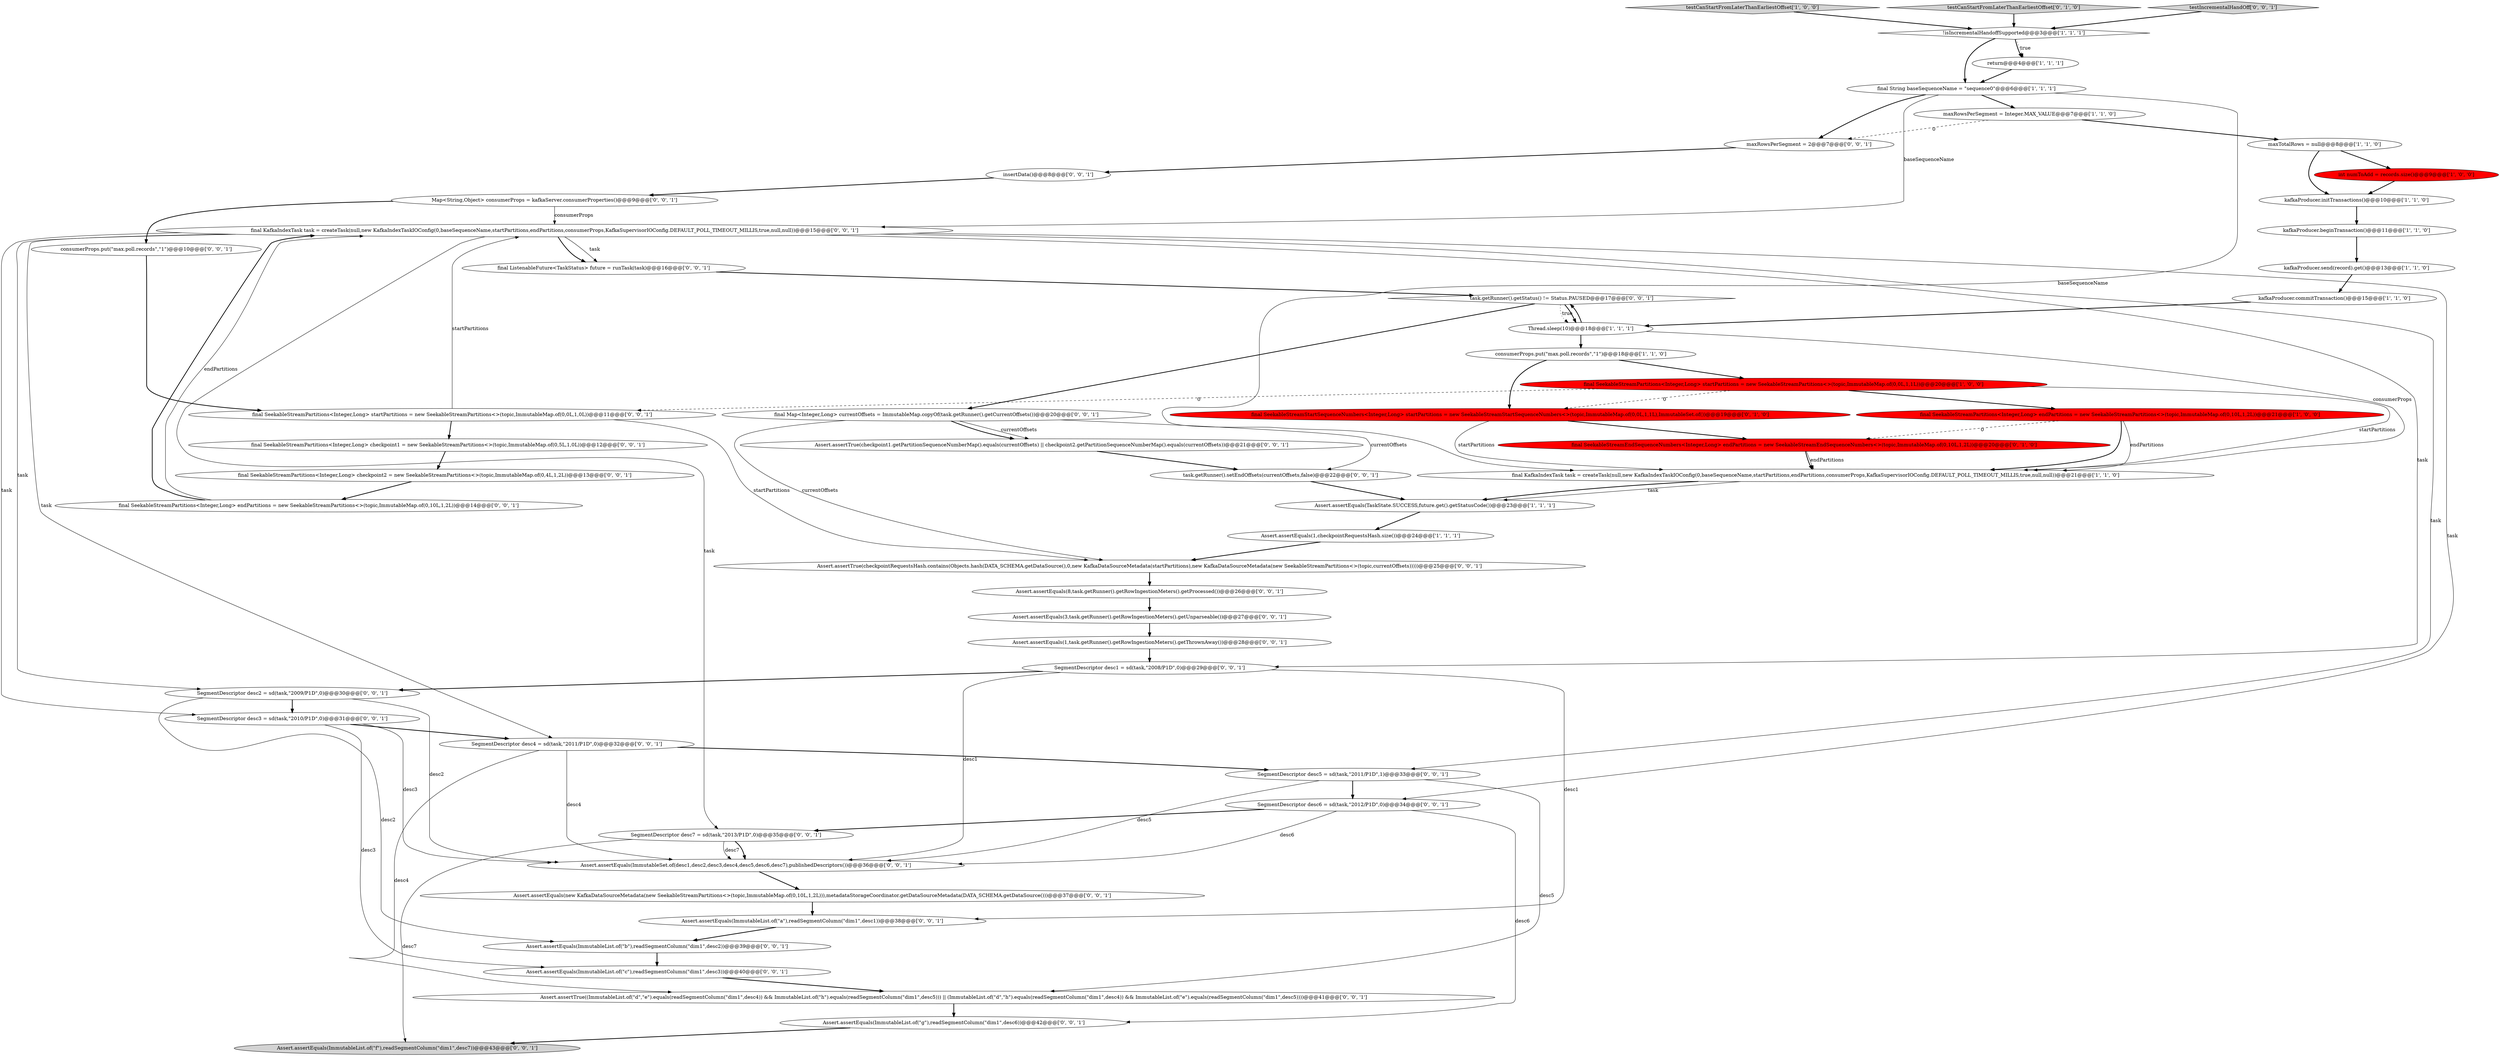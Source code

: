 digraph {
51 [style = filled, label = "SegmentDescriptor desc2 = sd(task,\"2009/P1D\",0)@@@30@@@['0', '0', '1']", fillcolor = white, shape = ellipse image = "AAA0AAABBB3BBB"];
26 [style = filled, label = "final KafkaIndexTask task = createTask(null,new KafkaIndexTaskIOConfig(0,baseSequenceName,startPartitions,endPartitions,consumerProps,KafkaSupervisorIOConfig.DEFAULT_POLL_TIMEOUT_MILLIS,true,null,null))@@@15@@@['0', '0', '1']", fillcolor = white, shape = ellipse image = "AAA0AAABBB3BBB"];
6 [style = filled, label = "maxTotalRows = null@@@8@@@['1', '1', '0']", fillcolor = white, shape = ellipse image = "AAA0AAABBB1BBB"];
49 [style = filled, label = "Assert.assertEquals(ImmutableList.of(\"a\"),readSegmentColumn(\"dim1\",desc1))@@@38@@@['0', '0', '1']", fillcolor = white, shape = ellipse image = "AAA0AAABBB3BBB"];
22 [style = filled, label = "SegmentDescriptor desc7 = sd(task,\"2013/P1D\",0)@@@35@@@['0', '0', '1']", fillcolor = white, shape = ellipse image = "AAA0AAABBB3BBB"];
39 [style = filled, label = "final SeekableStreamPartitions<Integer,Long> checkpoint2 = new SeekableStreamPartitions<>(topic,ImmutableMap.of(0,4L,1,2L))@@@13@@@['0', '0', '1']", fillcolor = white, shape = ellipse image = "AAA0AAABBB3BBB"];
54 [style = filled, label = "Map<String,Object> consumerProps = kafkaServer.consumerProperties()@@@9@@@['0', '0', '1']", fillcolor = white, shape = ellipse image = "AAA0AAABBB3BBB"];
4 [style = filled, label = "Assert.assertEquals(TaskState.SUCCESS,future.get().getStatusCode())@@@23@@@['1', '1', '1']", fillcolor = white, shape = ellipse image = "AAA0AAABBB1BBB"];
31 [style = filled, label = "SegmentDescriptor desc4 = sd(task,\"2011/P1D\",0)@@@32@@@['0', '0', '1']", fillcolor = white, shape = ellipse image = "AAA0AAABBB3BBB"];
3 [style = filled, label = "!isIncrementalHandoffSupported@@@3@@@['1', '1', '1']", fillcolor = white, shape = diamond image = "AAA0AAABBB1BBB"];
15 [style = filled, label = "consumerProps.put(\"max.poll.records\",\"1\")@@@18@@@['1', '1', '0']", fillcolor = white, shape = ellipse image = "AAA0AAABBB1BBB"];
29 [style = filled, label = "consumerProps.put(\"max.poll.records\",\"1\")@@@10@@@['0', '0', '1']", fillcolor = white, shape = ellipse image = "AAA0AAABBB3BBB"];
36 [style = filled, label = "SegmentDescriptor desc1 = sd(task,\"2008/P1D\",0)@@@29@@@['0', '0', '1']", fillcolor = white, shape = ellipse image = "AAA0AAABBB3BBB"];
2 [style = filled, label = "testCanStartFromLaterThanEarliestOffset['1', '0', '0']", fillcolor = lightgray, shape = diamond image = "AAA0AAABBB1BBB"];
52 [style = filled, label = "task.getRunner().setEndOffsets(currentOffsets,false)@@@22@@@['0', '0', '1']", fillcolor = white, shape = ellipse image = "AAA0AAABBB3BBB"];
0 [style = filled, label = "kafkaProducer.initTransactions()@@@10@@@['1', '1', '0']", fillcolor = white, shape = ellipse image = "AAA0AAABBB1BBB"];
27 [style = filled, label = "Assert.assertEquals(ImmutableList.of(\"g\"),readSegmentColumn(\"dim1\",desc6))@@@42@@@['0', '0', '1']", fillcolor = white, shape = ellipse image = "AAA0AAABBB3BBB"];
28 [style = filled, label = "final SeekableStreamPartitions<Integer,Long> checkpoint1 = new SeekableStreamPartitions<>(topic,ImmutableMap.of(0,5L,1,0L))@@@12@@@['0', '0', '1']", fillcolor = white, shape = ellipse image = "AAA0AAABBB3BBB"];
48 [style = filled, label = "SegmentDescriptor desc3 = sd(task,\"2010/P1D\",0)@@@31@@@['0', '0', '1']", fillcolor = white, shape = ellipse image = "AAA0AAABBB3BBB"];
9 [style = filled, label = "final SeekableStreamPartitions<Integer,Long> startPartitions = new SeekableStreamPartitions<>(topic,ImmutableMap.of(0,0L,1,1L))@@@20@@@['1', '0', '0']", fillcolor = red, shape = ellipse image = "AAA1AAABBB1BBB"];
8 [style = filled, label = "kafkaProducer.beginTransaction()@@@11@@@['1', '1', '0']", fillcolor = white, shape = ellipse image = "AAA0AAABBB1BBB"];
42 [style = filled, label = "Assert.assertTrue(checkpointRequestsHash.contains(Objects.hash(DATA_SCHEMA.getDataSource(),0,new KafkaDataSourceMetadata(startPartitions),new KafkaDataSourceMetadata(new SeekableStreamPartitions<>(topic,currentOffsets)))))@@@25@@@['0', '0', '1']", fillcolor = white, shape = ellipse image = "AAA0AAABBB3BBB"];
20 [style = filled, label = "testCanStartFromLaterThanEarliestOffset['0', '1', '0']", fillcolor = lightgray, shape = diamond image = "AAA0AAABBB2BBB"];
35 [style = filled, label = "Assert.assertEquals(3,task.getRunner().getRowIngestionMeters().getUnparseable())@@@27@@@['0', '0', '1']", fillcolor = white, shape = ellipse image = "AAA0AAABBB3BBB"];
13 [style = filled, label = "final KafkaIndexTask task = createTask(null,new KafkaIndexTaskIOConfig(0,baseSequenceName,startPartitions,endPartitions,consumerProps,KafkaSupervisorIOConfig.DEFAULT_POLL_TIMEOUT_MILLIS,true,null,null))@@@21@@@['1', '1', '0']", fillcolor = white, shape = ellipse image = "AAA0AAABBB1BBB"];
43 [style = filled, label = "Assert.assertEquals(ImmutableList.of(\"f\"),readSegmentColumn(\"dim1\",desc7))@@@43@@@['0', '0', '1']", fillcolor = lightgray, shape = ellipse image = "AAA0AAABBB3BBB"];
38 [style = filled, label = "task.getRunner().getStatus() != Status.PAUSED@@@17@@@['0', '0', '1']", fillcolor = white, shape = diamond image = "AAA0AAABBB3BBB"];
25 [style = filled, label = "insertData()@@@8@@@['0', '0', '1']", fillcolor = white, shape = ellipse image = "AAA0AAABBB3BBB"];
23 [style = filled, label = "Assert.assertEquals(1,task.getRunner().getRowIngestionMeters().getThrownAway())@@@28@@@['0', '0', '1']", fillcolor = white, shape = ellipse image = "AAA0AAABBB3BBB"];
34 [style = filled, label = "Assert.assertEquals(ImmutableList.of(\"b\"),readSegmentColumn(\"dim1\",desc2))@@@39@@@['0', '0', '1']", fillcolor = white, shape = ellipse image = "AAA0AAABBB3BBB"];
46 [style = filled, label = "SegmentDescriptor desc5 = sd(task,\"2011/P1D\",1)@@@33@@@['0', '0', '1']", fillcolor = white, shape = ellipse image = "AAA0AAABBB3BBB"];
30 [style = filled, label = "Assert.assertEquals(ImmutableSet.of(desc1,desc2,desc3,desc4,desc5,desc6,desc7),publishedDescriptors())@@@36@@@['0', '0', '1']", fillcolor = white, shape = ellipse image = "AAA0AAABBB3BBB"];
17 [style = filled, label = "int numToAdd = records.size()@@@9@@@['1', '0', '0']", fillcolor = red, shape = ellipse image = "AAA1AAABBB1BBB"];
45 [style = filled, label = "Assert.assertEquals(8,task.getRunner().getRowIngestionMeters().getProcessed())@@@26@@@['0', '0', '1']", fillcolor = white, shape = ellipse image = "AAA0AAABBB3BBB"];
7 [style = filled, label = "maxRowsPerSegment = Integer.MAX_VALUE@@@7@@@['1', '1', '0']", fillcolor = white, shape = ellipse image = "AAA0AAABBB1BBB"];
21 [style = filled, label = "Assert.assertEquals(ImmutableList.of(\"c\"),readSegmentColumn(\"dim1\",desc3))@@@40@@@['0', '0', '1']", fillcolor = white, shape = ellipse image = "AAA0AAABBB3BBB"];
16 [style = filled, label = "Thread.sleep(10)@@@18@@@['1', '1', '1']", fillcolor = white, shape = ellipse image = "AAA0AAABBB1BBB"];
40 [style = filled, label = "final SeekableStreamPartitions<Integer,Long> endPartitions = new SeekableStreamPartitions<>(topic,ImmutableMap.of(0,10L,1,2L))@@@14@@@['0', '0', '1']", fillcolor = white, shape = ellipse image = "AAA0AAABBB3BBB"];
12 [style = filled, label = "final SeekableStreamPartitions<Integer,Long> endPartitions = new SeekableStreamPartitions<>(topic,ImmutableMap.of(0,10L,1,2L))@@@21@@@['1', '0', '0']", fillcolor = red, shape = ellipse image = "AAA1AAABBB1BBB"];
1 [style = filled, label = "Assert.assertEquals(1,checkpointRequestsHash.size())@@@24@@@['1', '1', '1']", fillcolor = white, shape = ellipse image = "AAA0AAABBB1BBB"];
44 [style = filled, label = "maxRowsPerSegment = 2@@@7@@@['0', '0', '1']", fillcolor = white, shape = ellipse image = "AAA0AAABBB3BBB"];
50 [style = filled, label = "Assert.assertTrue((ImmutableList.of(\"d\",\"e\").equals(readSegmentColumn(\"dim1\",desc4)) && ImmutableList.of(\"h\").equals(readSegmentColumn(\"dim1\",desc5))) || (ImmutableList.of(\"d\",\"h\").equals(readSegmentColumn(\"dim1\",desc4)) && ImmutableList.of(\"e\").equals(readSegmentColumn(\"dim1\",desc5))))@@@41@@@['0', '0', '1']", fillcolor = white, shape = ellipse image = "AAA0AAABBB3BBB"];
24 [style = filled, label = "final SeekableStreamPartitions<Integer,Long> startPartitions = new SeekableStreamPartitions<>(topic,ImmutableMap.of(0,0L,1,0L))@@@11@@@['0', '0', '1']", fillcolor = white, shape = ellipse image = "AAA0AAABBB3BBB"];
33 [style = filled, label = "Assert.assertTrue(checkpoint1.getPartitionSequenceNumberMap().equals(currentOffsets) || checkpoint2.getPartitionSequenceNumberMap().equals(currentOffsets))@@@21@@@['0', '0', '1']", fillcolor = white, shape = ellipse image = "AAA0AAABBB3BBB"];
11 [style = filled, label = "final String baseSequenceName = \"sequence0\"@@@6@@@['1', '1', '1']", fillcolor = white, shape = ellipse image = "AAA0AAABBB1BBB"];
53 [style = filled, label = "final Map<Integer,Long> currentOffsets = ImmutableMap.copyOf(task.getRunner().getCurrentOffsets())@@@20@@@['0', '0', '1']", fillcolor = white, shape = ellipse image = "AAA0AAABBB3BBB"];
47 [style = filled, label = "Assert.assertEquals(new KafkaDataSourceMetadata(new SeekableStreamPartitions<>(topic,ImmutableMap.of(0,10L,1,2L))),metadataStorageCoordinator.getDataSourceMetadata(DATA_SCHEMA.getDataSource()))@@@37@@@['0', '0', '1']", fillcolor = white, shape = ellipse image = "AAA0AAABBB3BBB"];
32 [style = filled, label = "SegmentDescriptor desc6 = sd(task,\"2012/P1D\",0)@@@34@@@['0', '0', '1']", fillcolor = white, shape = ellipse image = "AAA0AAABBB3BBB"];
41 [style = filled, label = "testIncrementalHandOff['0', '0', '1']", fillcolor = lightgray, shape = diamond image = "AAA0AAABBB3BBB"];
14 [style = filled, label = "kafkaProducer.commitTransaction()@@@15@@@['1', '1', '0']", fillcolor = white, shape = ellipse image = "AAA0AAABBB1BBB"];
37 [style = filled, label = "final ListenableFuture<TaskStatus> future = runTask(task)@@@16@@@['0', '0', '1']", fillcolor = white, shape = ellipse image = "AAA0AAABBB3BBB"];
10 [style = filled, label = "return@@@4@@@['1', '1', '1']", fillcolor = white, shape = ellipse image = "AAA0AAABBB1BBB"];
18 [style = filled, label = "final SeekableStreamEndSequenceNumbers<Integer,Long> endPartitions = new SeekableStreamEndSequenceNumbers<>(topic,ImmutableMap.of(0,10L,1,2L))@@@20@@@['0', '1', '0']", fillcolor = red, shape = ellipse image = "AAA1AAABBB2BBB"];
19 [style = filled, label = "final SeekableStreamStartSequenceNumbers<Integer,Long> startPartitions = new SeekableStreamStartSequenceNumbers<>(topic,ImmutableMap.of(0,0L,1,1L),ImmutableSet.of())@@@19@@@['0', '1', '0']", fillcolor = red, shape = ellipse image = "AAA1AAABBB2BBB"];
5 [style = filled, label = "kafkaProducer.send(record).get()@@@13@@@['1', '1', '0']", fillcolor = white, shape = ellipse image = "AAA0AAABBB1BBB"];
9->13 [style = solid, label="startPartitions"];
26->46 [style = solid, label="task"];
32->22 [style = bold, label=""];
42->45 [style = bold, label=""];
22->30 [style = bold, label=""];
26->22 [style = solid, label="task"];
47->49 [style = bold, label=""];
9->19 [style = dashed, label="0"];
54->29 [style = bold, label=""];
35->23 [style = bold, label=""];
40->26 [style = solid, label="endPartitions"];
38->16 [style = dotted, label="true"];
51->48 [style = bold, label=""];
26->32 [style = solid, label="task"];
37->38 [style = bold, label=""];
0->8 [style = bold, label=""];
11->26 [style = solid, label="baseSequenceName"];
40->26 [style = bold, label=""];
23->36 [style = bold, label=""];
7->44 [style = dashed, label="0"];
31->46 [style = bold, label=""];
45->35 [style = bold, label=""];
21->50 [style = bold, label=""];
10->11 [style = bold, label=""];
14->16 [style = bold, label=""];
24->28 [style = bold, label=""];
19->18 [style = bold, label=""];
26->37 [style = solid, label="task"];
26->31 [style = solid, label="task"];
51->30 [style = solid, label="desc2"];
11->44 [style = bold, label=""];
3->11 [style = bold, label=""];
13->4 [style = solid, label="task"];
38->53 [style = bold, label=""];
19->13 [style = solid, label="startPartitions"];
36->30 [style = solid, label="desc1"];
1->42 [style = bold, label=""];
53->33 [style = solid, label="currentOffsets"];
20->3 [style = bold, label=""];
3->10 [style = bold, label=""];
32->30 [style = solid, label="desc6"];
48->30 [style = solid, label="desc3"];
15->9 [style = bold, label=""];
36->49 [style = solid, label="desc1"];
7->6 [style = bold, label=""];
53->33 [style = bold, label=""];
26->37 [style = bold, label=""];
30->47 [style = bold, label=""];
22->43 [style = solid, label="desc7"];
6->17 [style = bold, label=""];
36->51 [style = bold, label=""];
12->13 [style = solid, label="endPartitions"];
33->52 [style = bold, label=""];
27->43 [style = bold, label=""];
50->27 [style = bold, label=""];
28->39 [style = bold, label=""];
2->3 [style = bold, label=""];
3->10 [style = dotted, label="true"];
38->16 [style = bold, label=""];
52->4 [style = bold, label=""];
15->19 [style = bold, label=""];
53->42 [style = solid, label="currentOffsets"];
48->31 [style = bold, label=""];
12->13 [style = bold, label=""];
17->0 [style = bold, label=""];
31->30 [style = solid, label="desc4"];
39->40 [style = bold, label=""];
16->13 [style = solid, label="consumerProps"];
44->25 [style = bold, label=""];
4->1 [style = bold, label=""];
9->12 [style = bold, label=""];
48->21 [style = solid, label="desc3"];
26->51 [style = solid, label="task"];
46->32 [style = bold, label=""];
25->54 [style = bold, label=""];
34->21 [style = bold, label=""];
26->48 [style = solid, label="task"];
31->50 [style = solid, label="desc4"];
26->36 [style = solid, label="task"];
16->15 [style = bold, label=""];
53->52 [style = solid, label="currentOffsets"];
32->27 [style = solid, label="desc6"];
54->26 [style = solid, label="consumerProps"];
9->24 [style = dashed, label="0"];
41->3 [style = bold, label=""];
18->13 [style = solid, label="endPartitions"];
6->0 [style = bold, label=""];
51->34 [style = solid, label="desc2"];
5->14 [style = bold, label=""];
49->34 [style = bold, label=""];
22->30 [style = solid, label="desc7"];
8->5 [style = bold, label=""];
46->30 [style = solid, label="desc5"];
24->26 [style = solid, label="startPartitions"];
18->13 [style = bold, label=""];
12->18 [style = dashed, label="0"];
24->42 [style = solid, label="startPartitions"];
46->50 [style = solid, label="desc5"];
29->24 [style = bold, label=""];
11->7 [style = bold, label=""];
16->38 [style = bold, label=""];
11->13 [style = solid, label="baseSequenceName"];
13->4 [style = bold, label=""];
}
